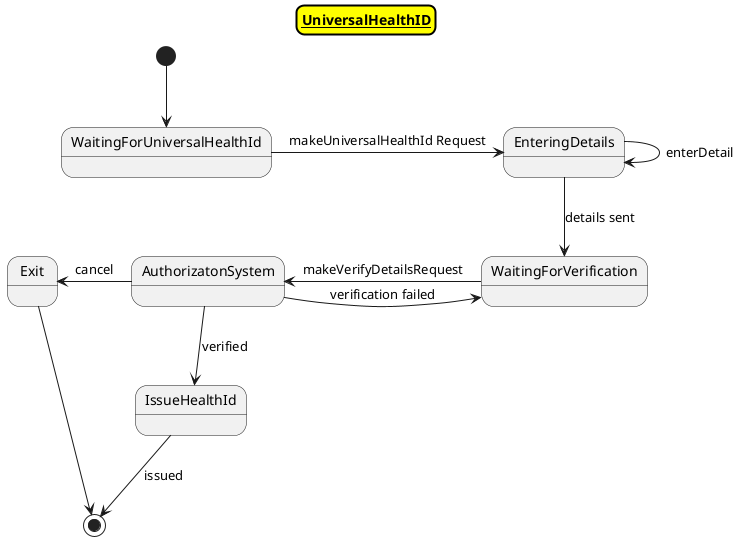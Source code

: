 @startuml UniversalHealthID

skinparam titleBorderRoundCorner 15
skinparam titleBorderThickness 2
skinparam titleBorderColor black
skinparam titleBackgroundColor yellow

title __UniversalHealthID__

[*] -down-> WaitingForUniversalHealthId

WaitingForUniversalHealthId -right-> EnteringDetails : makeUniversalHealthId Request
EnteringDetails --> EnteringDetails : enterDetail
EnteringDetails -down-> WaitingForVerification: details sent
WaitingForVerification -left-> AuthorizatonSystem: makeVerifyDetailsRequest
AuthorizatonSystem -right-> WaitingForVerification: verification failed
AuthorizatonSystem -left-> Exit: cancel
AuthorizatonSystem -down-> IssueHealthId: verified

Exit -> [*]
IssueHealthId --> [*] : issued

@enduml